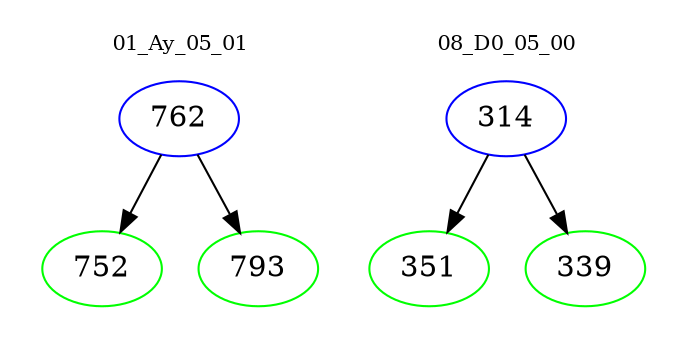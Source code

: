 digraph{
subgraph cluster_0 {
color = white
label = "01_Ay_05_01";
fontsize=10;
T0_762 [label="762", color="blue"]
T0_762 -> T0_752 [color="black"]
T0_752 [label="752", color="green"]
T0_762 -> T0_793 [color="black"]
T0_793 [label="793", color="green"]
}
subgraph cluster_1 {
color = white
label = "08_D0_05_00";
fontsize=10;
T1_314 [label="314", color="blue"]
T1_314 -> T1_351 [color="black"]
T1_351 [label="351", color="green"]
T1_314 -> T1_339 [color="black"]
T1_339 [label="339", color="green"]
}
}
